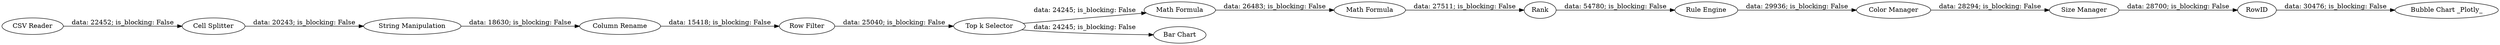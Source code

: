 digraph {
	"-840389842513093359_13" [label="Color Manager"]
	"-840389842513093359_14" [label="Size Manager"]
	"-840389842513093359_8" [label="String Manipulation"]
	"-840389842513093359_3" [label="Top k Selector"]
	"-840389842513093359_11" [label="Math Formula"]
	"-840389842513093359_45" [label=RowID]
	"-840389842513093359_12" [label="Rule Engine"]
	"-840389842513093359_9" [label="Math Formula"]
	"-840389842513093359_2" [label="Column Rename"]
	"-840389842513093359_15" [label="Bubble Chart _Plotly_"]
	"-840389842513093359_1" [label="CSV Reader"]
	"-840389842513093359_7" [label="Cell Splitter"]
	"-840389842513093359_10" [label=Rank]
	"-840389842513093359_5" [label="Row Filter"]
	"-840389842513093359_6" [label="Bar Chart"]
	"-840389842513093359_13" -> "-840389842513093359_14" [label="data: 28294; is_blocking: False"]
	"-840389842513093359_8" -> "-840389842513093359_2" [label="data: 18630; is_blocking: False"]
	"-840389842513093359_7" -> "-840389842513093359_8" [label="data: 20243; is_blocking: False"]
	"-840389842513093359_3" -> "-840389842513093359_6" [label="data: 24245; is_blocking: False"]
	"-840389842513093359_2" -> "-840389842513093359_5" [label="data: 15418; is_blocking: False"]
	"-840389842513093359_1" -> "-840389842513093359_7" [label="data: 22452; is_blocking: False"]
	"-840389842513093359_10" -> "-840389842513093359_12" [label="data: 54780; is_blocking: False"]
	"-840389842513093359_11" -> "-840389842513093359_10" [label="data: 27511; is_blocking: False"]
	"-840389842513093359_45" -> "-840389842513093359_15" [label="data: 30476; is_blocking: False"]
	"-840389842513093359_12" -> "-840389842513093359_13" [label="data: 29936; is_blocking: False"]
	"-840389842513093359_5" -> "-840389842513093359_3" [label="data: 25040; is_blocking: False"]
	"-840389842513093359_9" -> "-840389842513093359_11" [label="data: 26483; is_blocking: False"]
	"-840389842513093359_3" -> "-840389842513093359_9" [label="data: 24245; is_blocking: False"]
	"-840389842513093359_14" -> "-840389842513093359_45" [label="data: 28700; is_blocking: False"]
	rankdir=LR
}
